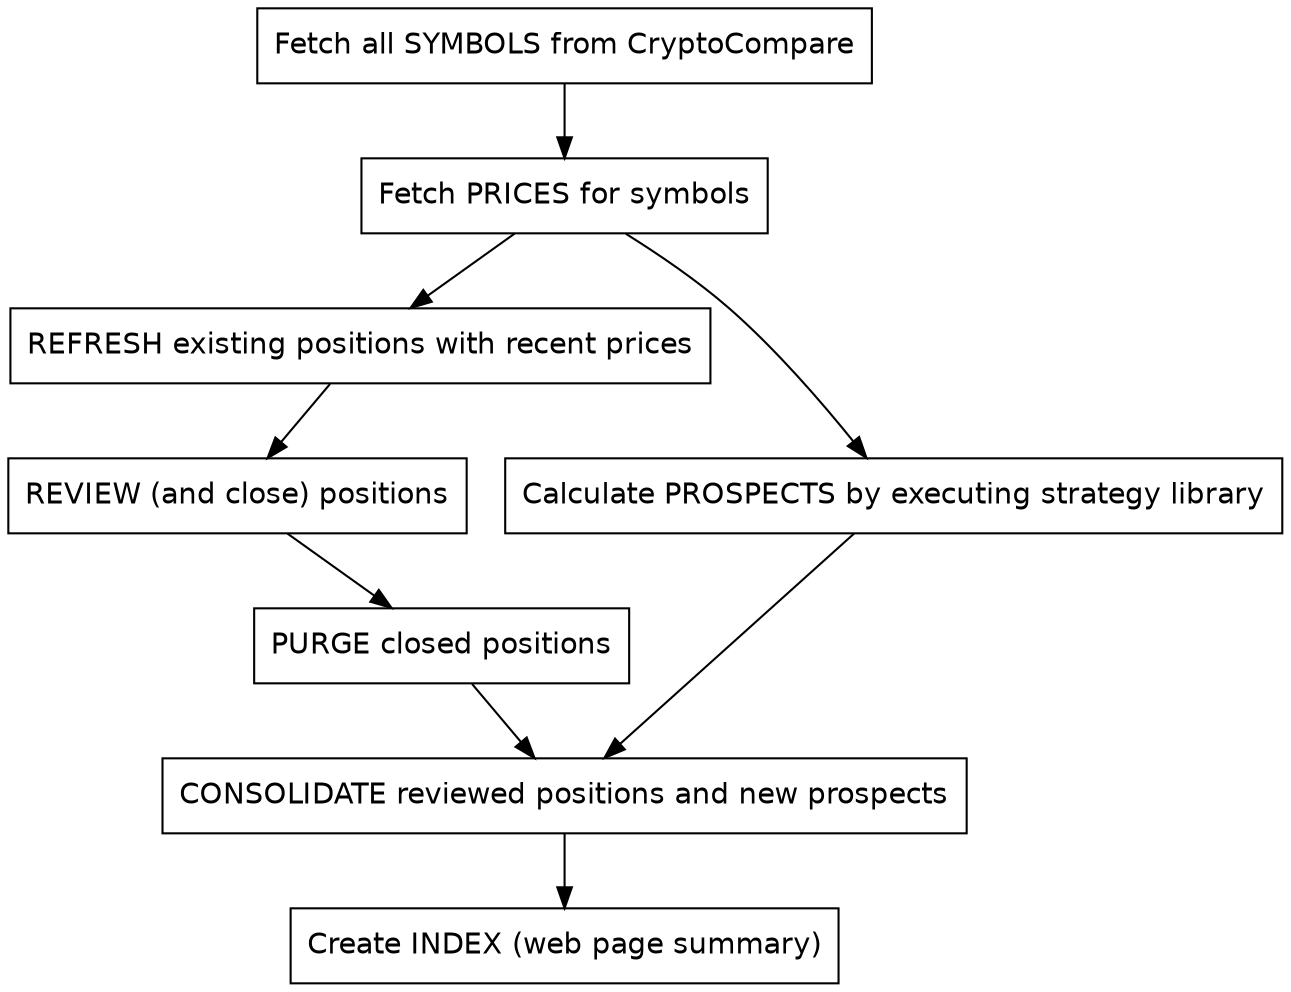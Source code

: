 digraph {

  node [fontname=Helvetica shape=box]

  review [label="REVIEW (and close) positions"]
  purge [label="PURGE closed positions"]
  consolidate [label="CONSOLIDATE reviewed positions and new prospects"]
  index [label="Create INDEX (web page summary)"]
  refresh [label= "REFRESH existing positions with recent prices"]

  "Fetch all SYMBOLS from CryptoCompare"
    -> "Fetch PRICES for symbols"
    -> refresh
    -> review

  "Fetch PRICES for symbols"
    -> "Calculate PROSPECTS by executing strategy library"
    -> consolidate

  // Consolidate takes review and new
  review
    -> purge
    -> consolidate
    -> index
}
